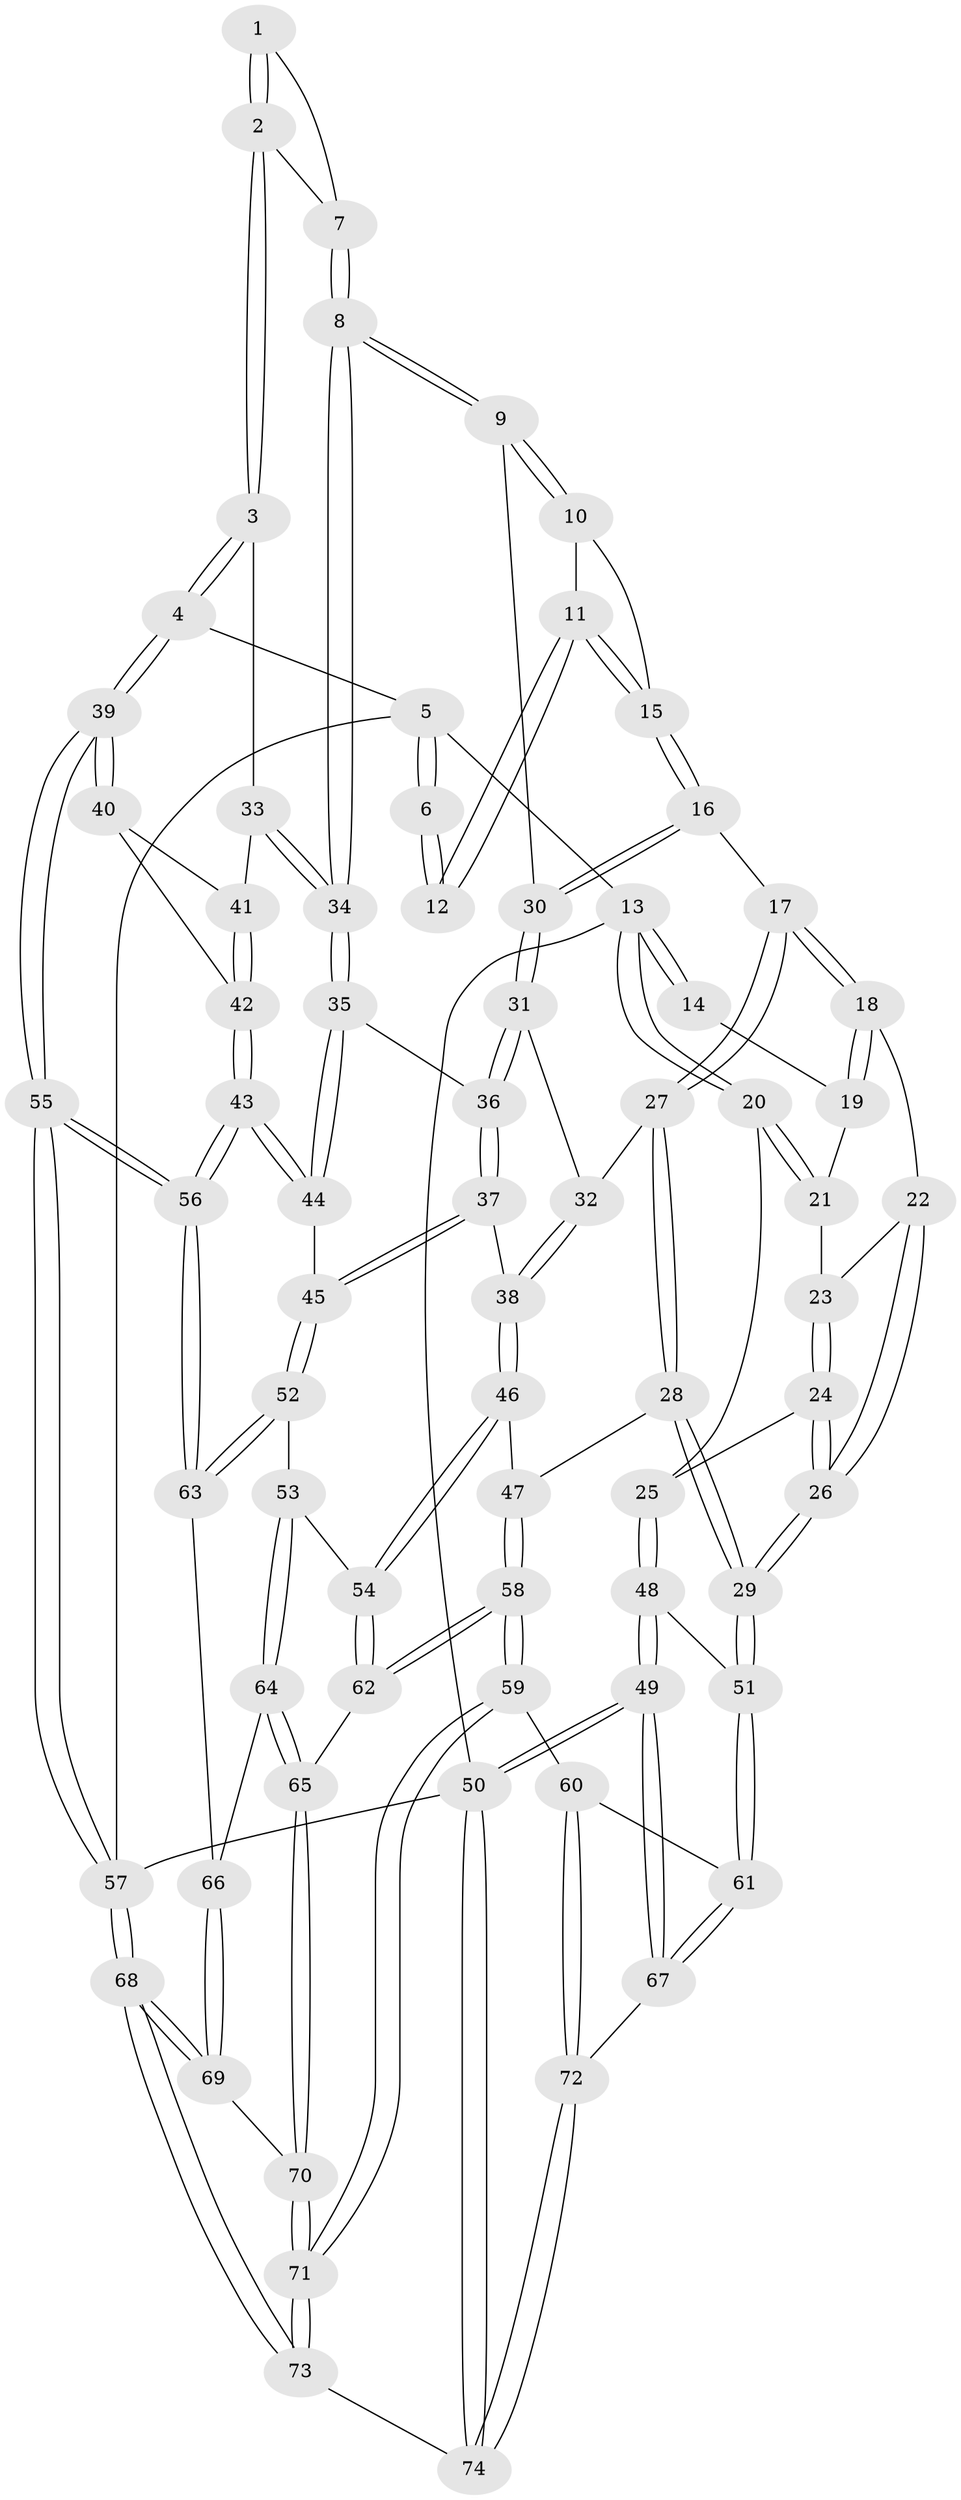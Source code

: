 // Generated by graph-tools (version 1.1) at 2025/38/03/09/25 02:38:54]
// undirected, 74 vertices, 182 edges
graph export_dot {
graph [start="1"]
  node [color=gray90,style=filled];
  1 [pos="+0.7450077014444938+0"];
  2 [pos="+0.9631022988762412+0.2189920896630829"];
  3 [pos="+0.9755761899749459+0.2301036451559707"];
  4 [pos="+1+0.1532562026794172"];
  5 [pos="+1+0"];
  6 [pos="+0.6802610600338851+0"];
  7 [pos="+0.7860268810178692+0.13109043485187327"];
  8 [pos="+0.7644763337673023+0.29802359610749446"];
  9 [pos="+0.7511613272928399+0.29300030938145644"];
  10 [pos="+0.6891329982684827+0.2324120846408561"];
  11 [pos="+0.5772329499515394+0"];
  12 [pos="+0.5691097132710679+0"];
  13 [pos="+0+0"];
  14 [pos="+0.4994582285119465+0"];
  15 [pos="+0.5304613413183207+0.2605745836069508"];
  16 [pos="+0.5267449209347702+0.2665897058959623"];
  17 [pos="+0.5222587751767923+0.26823480273693706"];
  18 [pos="+0.484471196561024+0.26295680388079457"];
  19 [pos="+0.3587065954290605+0.05220489580634213"];
  20 [pos="+0+0.15003749687599668"];
  21 [pos="+0.3025406890887378+0.11639305375154542"];
  22 [pos="+0.44656032143724783+0.27116196237642864"];
  23 [pos="+0.30777315427882335+0.160164075186356"];
  24 [pos="+0.28132951713565557+0.38969577076207207"];
  25 [pos="+0+0.294134327391751"];
  26 [pos="+0.3004178068813111+0.4120795892689656"];
  27 [pos="+0.45496835300553884+0.4410829894600175"];
  28 [pos="+0.42305451216488493+0.46692230055352646"];
  29 [pos="+0.32108161841789123+0.45577442739986507"];
  30 [pos="+0.5984790113637805+0.3458361027018855"];
  31 [pos="+0.5918034244671843+0.3835358115170778"];
  32 [pos="+0.5818779932591243+0.40488074149767184"];
  33 [pos="+0.8246124796015087+0.3411767589004496"];
  34 [pos="+0.8182987093558275+0.34193443046863425"];
  35 [pos="+0.7887516450857065+0.39293067141263294"];
  36 [pos="+0.7531932245194549+0.42322423065810716"];
  37 [pos="+0.6800196942233118+0.5077154415461204"];
  38 [pos="+0.6425351843146642+0.49771058069951096"];
  39 [pos="+1+0.5122763128060341"];
  40 [pos="+1+0.48537500323892496"];
  41 [pos="+0.8527801083137193+0.3710449873302084"];
  42 [pos="+0.9013088839170664+0.5516849306277362"];
  43 [pos="+0.8697970372010819+0.5966121778147766"];
  44 [pos="+0.8260889809790184+0.5337919083832788"];
  45 [pos="+0.6943173110411582+0.5622029691116466"];
  46 [pos="+0.5374964234151637+0.5382700869693695"];
  47 [pos="+0.4767439201895201+0.5217713643963858"];
  48 [pos="+0+0.5411798383126757"];
  49 [pos="+0+0.7219181614538988"];
  50 [pos="+0+1"];
  51 [pos="+0.31479612322348305+0.4691765150566079"];
  52 [pos="+0.6954182422186661+0.5774808663623406"];
  53 [pos="+0.6474220747565994+0.6373406584127098"];
  54 [pos="+0.5685655430787468+0.6007609571320902"];
  55 [pos="+1+1"];
  56 [pos="+0.8657956361287188+0.6645767034368855"];
  57 [pos="+1+1"];
  58 [pos="+0.4676195615706048+0.7254341393783652"];
  59 [pos="+0.40039017873839866+0.7921561703158108"];
  60 [pos="+0.344238393330751+0.7674241775436055"];
  61 [pos="+0.2495536753773768+0.6873844755831025"];
  62 [pos="+0.4794034377640706+0.7210039032212645"];
  63 [pos="+0.8324636033965768+0.6617924567103622"];
  64 [pos="+0.6403299037827667+0.6927334519705726"];
  65 [pos="+0.6317425588544122+0.7032852088287461"];
  66 [pos="+0.7358831793538178+0.7145240515677914"];
  67 [pos="+0.008589214518858204+0.7221698450019027"];
  68 [pos="+1+1"];
  69 [pos="+0.7284035581374706+0.9055925766224212"];
  70 [pos="+0.6638095087109454+0.8785176083150068"];
  71 [pos="+0.4520884657289894+0.8919799911824534"];
  72 [pos="+0.21267244325608015+0.9339041664773333"];
  73 [pos="+0.3898236498489602+1"];
  74 [pos="+0.17023076131399623+1"];
  1 -- 2;
  1 -- 2;
  1 -- 7;
  2 -- 3;
  2 -- 3;
  2 -- 7;
  3 -- 4;
  3 -- 4;
  3 -- 33;
  4 -- 5;
  4 -- 39;
  4 -- 39;
  5 -- 6;
  5 -- 6;
  5 -- 13;
  5 -- 57;
  6 -- 12;
  6 -- 12;
  7 -- 8;
  7 -- 8;
  8 -- 9;
  8 -- 9;
  8 -- 34;
  8 -- 34;
  9 -- 10;
  9 -- 10;
  9 -- 30;
  10 -- 11;
  10 -- 15;
  11 -- 12;
  11 -- 12;
  11 -- 15;
  11 -- 15;
  13 -- 14;
  13 -- 14;
  13 -- 20;
  13 -- 20;
  13 -- 50;
  14 -- 19;
  15 -- 16;
  15 -- 16;
  16 -- 17;
  16 -- 30;
  16 -- 30;
  17 -- 18;
  17 -- 18;
  17 -- 27;
  17 -- 27;
  18 -- 19;
  18 -- 19;
  18 -- 22;
  19 -- 21;
  20 -- 21;
  20 -- 21;
  20 -- 25;
  21 -- 23;
  22 -- 23;
  22 -- 26;
  22 -- 26;
  23 -- 24;
  23 -- 24;
  24 -- 25;
  24 -- 26;
  24 -- 26;
  25 -- 48;
  25 -- 48;
  26 -- 29;
  26 -- 29;
  27 -- 28;
  27 -- 28;
  27 -- 32;
  28 -- 29;
  28 -- 29;
  28 -- 47;
  29 -- 51;
  29 -- 51;
  30 -- 31;
  30 -- 31;
  31 -- 32;
  31 -- 36;
  31 -- 36;
  32 -- 38;
  32 -- 38;
  33 -- 34;
  33 -- 34;
  33 -- 41;
  34 -- 35;
  34 -- 35;
  35 -- 36;
  35 -- 44;
  35 -- 44;
  36 -- 37;
  36 -- 37;
  37 -- 38;
  37 -- 45;
  37 -- 45;
  38 -- 46;
  38 -- 46;
  39 -- 40;
  39 -- 40;
  39 -- 55;
  39 -- 55;
  40 -- 41;
  40 -- 42;
  41 -- 42;
  41 -- 42;
  42 -- 43;
  42 -- 43;
  43 -- 44;
  43 -- 44;
  43 -- 56;
  43 -- 56;
  44 -- 45;
  45 -- 52;
  45 -- 52;
  46 -- 47;
  46 -- 54;
  46 -- 54;
  47 -- 58;
  47 -- 58;
  48 -- 49;
  48 -- 49;
  48 -- 51;
  49 -- 50;
  49 -- 50;
  49 -- 67;
  49 -- 67;
  50 -- 74;
  50 -- 74;
  50 -- 57;
  51 -- 61;
  51 -- 61;
  52 -- 53;
  52 -- 63;
  52 -- 63;
  53 -- 54;
  53 -- 64;
  53 -- 64;
  54 -- 62;
  54 -- 62;
  55 -- 56;
  55 -- 56;
  55 -- 57;
  55 -- 57;
  56 -- 63;
  56 -- 63;
  57 -- 68;
  57 -- 68;
  58 -- 59;
  58 -- 59;
  58 -- 62;
  58 -- 62;
  59 -- 60;
  59 -- 71;
  59 -- 71;
  60 -- 61;
  60 -- 72;
  60 -- 72;
  61 -- 67;
  61 -- 67;
  62 -- 65;
  63 -- 66;
  64 -- 65;
  64 -- 65;
  64 -- 66;
  65 -- 70;
  65 -- 70;
  66 -- 69;
  66 -- 69;
  67 -- 72;
  68 -- 69;
  68 -- 69;
  68 -- 73;
  68 -- 73;
  69 -- 70;
  70 -- 71;
  70 -- 71;
  71 -- 73;
  71 -- 73;
  72 -- 74;
  72 -- 74;
  73 -- 74;
}
